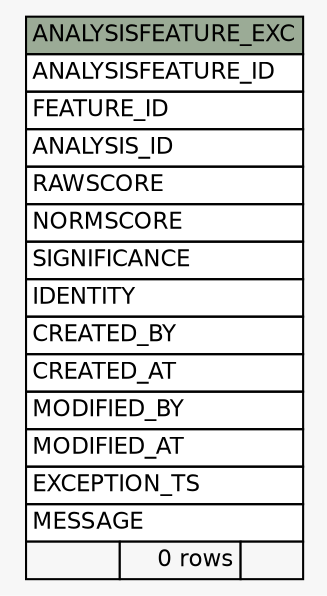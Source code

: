 // dot 2.38.0 on Windows 10 10.0
// SchemaSpy rev Unknown
digraph "ANALYSISFEATURE_EXC" {
  graph [
    rankdir="RL"
    bgcolor="#f7f7f7"
    nodesep="0.18"
    ranksep="0.46"
    fontname="Helvetica"
    fontsize="11"
  ];
  node [
    fontname="Helvetica"
    fontsize="11"
    shape="plaintext"
  ];
  edge [
    arrowsize="0.8"
  ];
  "ANALYSISFEATURE_EXC" [
    label=<
    <TABLE BORDER="0" CELLBORDER="1" CELLSPACING="0" BGCOLOR="#ffffff">
      <TR><TD COLSPAN="3" BGCOLOR="#9bab96" ALIGN="CENTER">ANALYSISFEATURE_EXC</TD></TR>
      <TR><TD PORT="ANALYSISFEATURE_ID" COLSPAN="3" ALIGN="LEFT">ANALYSISFEATURE_ID</TD></TR>
      <TR><TD PORT="FEATURE_ID" COLSPAN="3" ALIGN="LEFT">FEATURE_ID</TD></TR>
      <TR><TD PORT="ANALYSIS_ID" COLSPAN="3" ALIGN="LEFT">ANALYSIS_ID</TD></TR>
      <TR><TD PORT="RAWSCORE" COLSPAN="3" ALIGN="LEFT">RAWSCORE</TD></TR>
      <TR><TD PORT="NORMSCORE" COLSPAN="3" ALIGN="LEFT">NORMSCORE</TD></TR>
      <TR><TD PORT="SIGNIFICANCE" COLSPAN="3" ALIGN="LEFT">SIGNIFICANCE</TD></TR>
      <TR><TD PORT="IDENTITY" COLSPAN="3" ALIGN="LEFT">IDENTITY</TD></TR>
      <TR><TD PORT="CREATED_BY" COLSPAN="3" ALIGN="LEFT">CREATED_BY</TD></TR>
      <TR><TD PORT="CREATED_AT" COLSPAN="3" ALIGN="LEFT">CREATED_AT</TD></TR>
      <TR><TD PORT="MODIFIED_BY" COLSPAN="3" ALIGN="LEFT">MODIFIED_BY</TD></TR>
      <TR><TD PORT="MODIFIED_AT" COLSPAN="3" ALIGN="LEFT">MODIFIED_AT</TD></TR>
      <TR><TD PORT="EXCEPTION_TS" COLSPAN="3" ALIGN="LEFT">EXCEPTION_TS</TD></TR>
      <TR><TD PORT="MESSAGE" COLSPAN="3" ALIGN="LEFT">MESSAGE</TD></TR>
      <TR><TD ALIGN="LEFT" BGCOLOR="#f7f7f7">  </TD><TD ALIGN="RIGHT" BGCOLOR="#f7f7f7">0 rows</TD><TD ALIGN="RIGHT" BGCOLOR="#f7f7f7">  </TD></TR>
    </TABLE>>
    URL="tables/ANALYSISFEATURE_EXC.html"
    tooltip="ANALYSISFEATURE_EXC"
  ];
}
